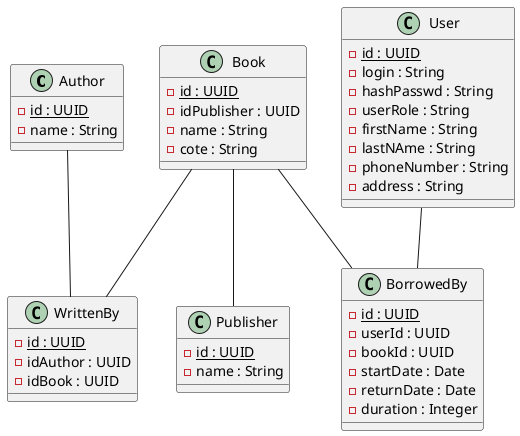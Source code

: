 @startuml
Class Author{
    - {static} id : UUID
    - name : String
}

Class Book{
    - {static} id : UUID
    - idPublisher : UUID
    - name : String
    - cote : String
}

Class WrittenBy{
    - {static} id : UUID
    - idAuthor : UUID
    - idBook : UUID
}


Class BorrowedBy{
    - {static} id : UUID
    - userId : UUID
    - bookId : UUID
    - startDate : Date
    - returnDate : Date
    - duration : Integer
}

Class User{
    - {static} id : UUID
    - login : String
    - hashPasswd : String
    - userRole : String
    - firstName : String
    - lastNAme : String
    - phoneNumber : String
    - address : String
}

Class Publisher{
    - {static} id : UUID
    - name : String
}

Author -- WrittenBy
Book -- WrittenBy
User -- BorrowedBy
Book -- BorrowedBy
Book -- Publisher
@enduml